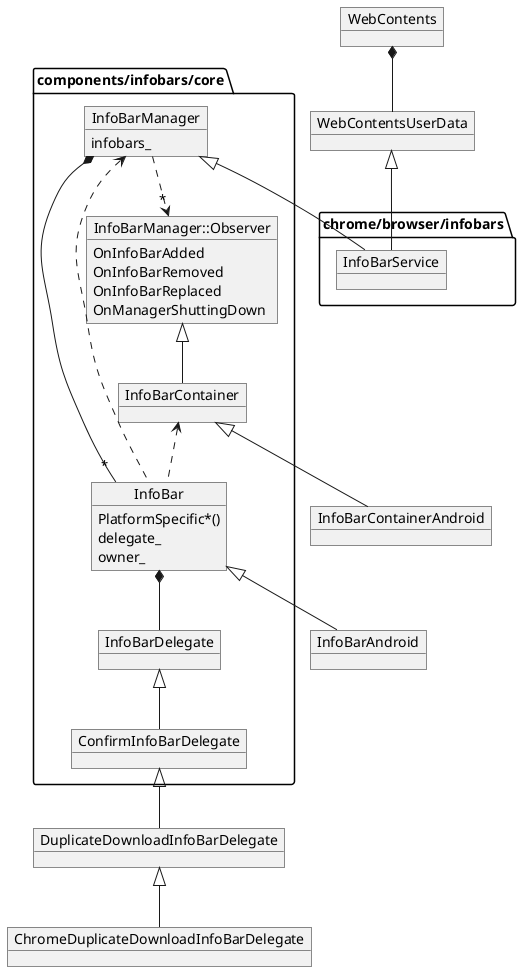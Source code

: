 @startuml

package "components/infobars/core" {
  object InfoBar {
    PlatformSpecific*()
    delegate_
    owner_
  }

  object InfoBarDelegate

  object InfoBarManager {
    infobars_
  }

  object "InfoBarManager::Observer" as IBM_Observer {
    OnInfoBarAdded
    OnInfoBarRemoved
    OnInfoBarReplaced
    OnManagerShuttingDown
  }

  object InfoBarContainer
  object ConfirmInfoBarDelegate
}

package "chrome/browser/infobars" {
  object InfoBarService
}

object InfoBarAndroid
object WebContentsUserData
object WebContents

object InfoBarContainerAndroid

object DuplicateDownloadInfoBarDelegate
object ChromeDuplicateDownloadInfoBarDelegate

InfoBarDelegate <|-- ConfirmInfoBarDelegate
ConfirmInfoBarDelegate <|-- DuplicateDownloadInfoBarDelegate
DuplicateDownloadInfoBarDelegate <|-- ChromeDuplicateDownloadInfoBarDelegate

InfoBarManager <|-- InfoBarService
InfoBarManager *-- "*" InfoBar
InfoBarManager ..> "*" IBM_Observer
InfoBar .up.> InfoBarContainer
InfoBar *-- InfoBarDelegate
InfoBar .up.> InfoBarManager
IBM_Observer <|-- InfoBarContainer

InfoBarContainer <|-- InfoBarContainerAndroid

InfoBar <|-- InfoBarAndroid
WebContentsUserData <|-- InfoBarService

WebContents *-- WebContentsUserData
@enduml